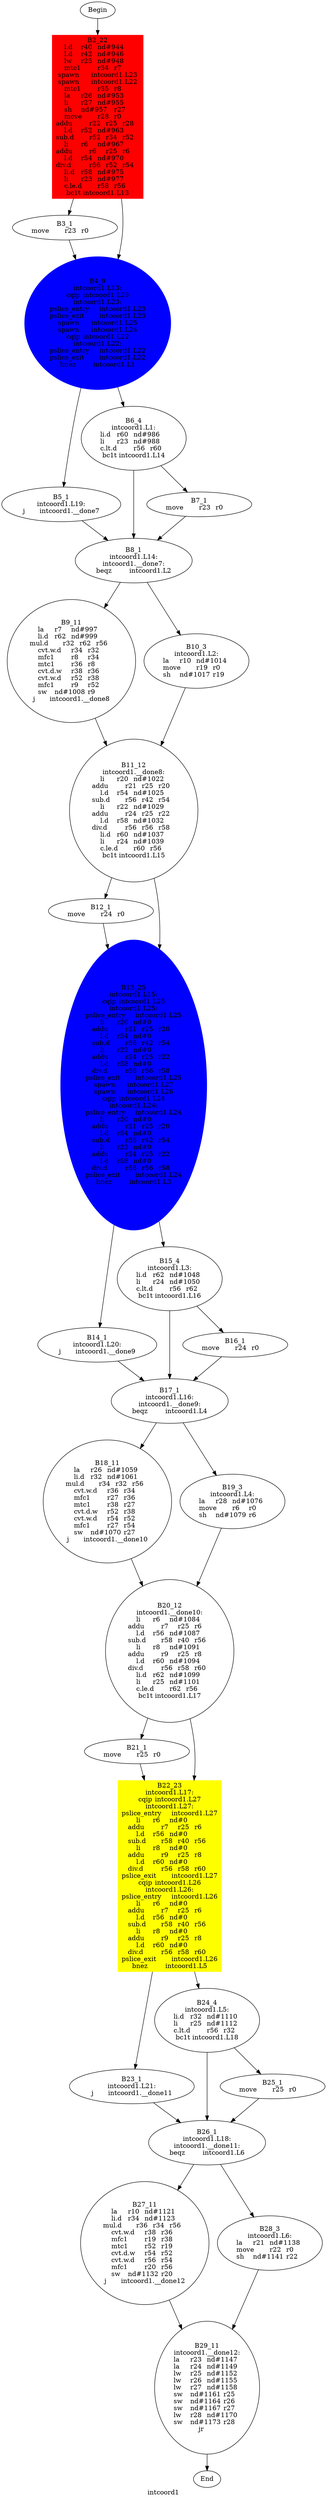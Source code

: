 digraph G{
	label = "intcoord1"	style = "dashed";
	color = purple;
	Node0 [label = "Begin"];
	Node0 -> {Node2 }
	Node1 [label = "End"];
	Node1 -> {}
	Node2 [label = "B2_22\nl.d	r40	nd#944	\nl.d	r42	nd#946	\nlw	r25	nd#948	\nmtc1	r34	r7	\nspawn	intcoord1.L23\nspawn	intcoord1.L22\nmtc1	r35	r8	\nla	r26	nd#953	\nli	r27	nd#955	\nsh	nd#957	r27	\nmove	r28	r0	\naddu	r22	r25	r28	\nl.d	r52	nd#963	\nsub.d	r52	r34	r52	\nli	r6	nd#967	\naddu	r6	r25	r6	\nl.d	r54	nd#970	\ndiv.d	r56	r52	r54	\nli.d	r58	nd#975	\nli	r23	nd#977	\nc.le.d	r58	r56	\nbc1t	intcoord1.L13\n"];
	Node2 -> {Node3 Node4 }
	Node3 [label = "B3_1\nmove	r23	r0	\n"];
	Node3 -> {Node4 }
	Node4 [label = "B4_9\nintcoord1.L13:\ncqip	intcoord1.L23\nintcoord1.L23:\npslice_entry	intcoord1.L23\npslice_exit	intcoord1.L23\nspawn	intcoord1.L25\nspawn	intcoord1.L24\ncqip	intcoord1.L22\nintcoord1.L22:\npslice_entry	intcoord1.L22\npslice_exit	intcoord1.L22\nbnez	intcoord1.L1\n"];
	Node4 -> {Node5 Node6 }
	Node5 [label = "B5_1\nintcoord1.L19:\nj	intcoord1.__done7\n"];
	Node5 -> {Node8 }
	Node6 [label = "B6_4\nintcoord1.L1:\nli.d	r60	nd#986	\nli	r23	nd#988	\nc.lt.d	r56	r60	\nbc1t	intcoord1.L14\n"];
	Node6 -> {Node7 Node8 }
	Node7 [label = "B7_1\nmove	r23	r0	\n"];
	Node7 -> {Node8 }
	Node8 [label = "B8_1\nintcoord1.L14:\nintcoord1.__done7:\nbeqz	intcoord1.L2\n"];
	Node8 -> {Node9 Node10 }
	Node9 [label = "B9_11\nla	r7	nd#997	\nli.d	r62	nd#999	\nmul.d	r32	r62	r56	\ncvt.w.d	r34	r32	\nmfc1	r8	r34	\nmtc1	r36	r8	\ncvt.d.w	r38	r36	\ncvt.w.d	r52	r38	\nmfc1	r9	r52	\nsw	nd#1008	r9	\nj	intcoord1.__done8\n"];
	Node9 -> {Node11 }
	Node10 [label = "B10_3\nintcoord1.L2:\nla	r10	nd#1014	\nmove	r19	r0	\nsh	nd#1017	r19	\n"];
	Node10 -> {Node11 }
	Node11 [label = "B11_12\nintcoord1.__done8:\nli	r20	nd#1022	\naddu	r21	r25	r20	\nl.d	r54	nd#1025	\nsub.d	r56	r42	r54	\nli	r22	nd#1029	\naddu	r24	r25	r22	\nl.d	r58	nd#1032	\ndiv.d	r56	r56	r58	\nli.d	r60	nd#1037	\nli	r24	nd#1039	\nc.le.d	r60	r56	\nbc1t	intcoord1.L15\n"];
	Node11 -> {Node12 Node13 }
	Node12 [label = "B12_1\nmove	r24	r0	\n"];
	Node12 -> {Node13 }
	Node13 [label = "B13_25\nintcoord1.L15:\ncqip	intcoord1.L25\nintcoord1.L25:\npslice_entry	intcoord1.L25\nli	r20	nd#0	\naddu	r21	r25	r20	\nl.d	r54	nd#0	\nsub.d	r56	r42	r54	\nli	r22	nd#0	\naddu	r24	r25	r22	\nl.d	r58	nd#0	\ndiv.d	r56	r56	r58	\npslice_exit	intcoord1.L25\nspawn	intcoord1.L27\nspawn	intcoord1.L26\ncqip	intcoord1.L24\nintcoord1.L24:\npslice_entry	intcoord1.L24\nli	r20	nd#0	\naddu	r21	r25	r20	\nl.d	r54	nd#0	\nsub.d	r56	r42	r54	\nli	r22	nd#0	\naddu	r24	r25	r22	\nl.d	r58	nd#0	\ndiv.d	r56	r56	r58	\npslice_exit	intcoord1.L24\nbnez	intcoord1.L3\n"];
	Node13 -> {Node14 Node15 }
	Node14 [label = "B14_1\nintcoord1.L20:\nj	intcoord1.__done9\n"];
	Node14 -> {Node17 }
	Node15 [label = "B15_4\nintcoord1.L3:\nli.d	r62	nd#1048	\nli	r24	nd#1050	\nc.lt.d	r56	r62	\nbc1t	intcoord1.L16\n"];
	Node15 -> {Node16 Node17 }
	Node16 [label = "B16_1\nmove	r24	r0	\n"];
	Node16 -> {Node17 }
	Node17 [label = "B17_1\nintcoord1.L16:\nintcoord1.__done9:\nbeqz	intcoord1.L4\n"];
	Node17 -> {Node18 Node19 }
	Node18 [label = "B18_11\nla	r26	nd#1059	\nli.d	r32	nd#1061	\nmul.d	r34	r32	r56	\ncvt.w.d	r36	r34	\nmfc1	r27	r36	\nmtc1	r38	r27	\ncvt.d.w	r52	r38	\ncvt.w.d	r54	r52	\nmfc1	r27	r54	\nsw	nd#1070	r27	\nj	intcoord1.__done10\n"];
	Node18 -> {Node20 }
	Node19 [label = "B19_3\nintcoord1.L4:\nla	r28	nd#1076	\nmove	r6	r0	\nsh	nd#1079	r6	\n"];
	Node19 -> {Node20 }
	Node20 [label = "B20_12\nintcoord1.__done10:\nli	r6	nd#1084	\naddu	r7	r25	r6	\nl.d	r56	nd#1087	\nsub.d	r58	r40	r56	\nli	r8	nd#1091	\naddu	r9	r25	r8	\nl.d	r60	nd#1094	\ndiv.d	r56	r58	r60	\nli.d	r62	nd#1099	\nli	r25	nd#1101	\nc.le.d	r62	r56	\nbc1t	intcoord1.L17\n"];
	Node20 -> {Node21 Node22 }
	Node21 [label = "B21_1\nmove	r25	r0	\n"];
	Node21 -> {Node22 }
	Node22 [label = "B22_23\nintcoord1.L17:\ncqip	intcoord1.L27\nintcoord1.L27:\npslice_entry	intcoord1.L27\nli	r6	nd#0	\naddu	r7	r25	r6	\nl.d	r56	nd#0	\nsub.d	r58	r40	r56	\nli	r8	nd#0	\naddu	r9	r25	r8	\nl.d	r60	nd#0	\ndiv.d	r56	r58	r60	\npslice_exit	intcoord1.L27\ncqip	intcoord1.L26\nintcoord1.L26:\npslice_entry	intcoord1.L26\nli	r6	nd#0	\naddu	r7	r25	r6	\nl.d	r56	nd#0	\nsub.d	r58	r40	r56	\nli	r8	nd#0	\naddu	r9	r25	r8	\nl.d	r60	nd#0	\ndiv.d	r56	r58	r60	\npslice_exit	intcoord1.L26\nbnez	intcoord1.L5\n"];
	Node22 -> {Node23 Node24 }
	Node23 [label = "B23_1\nintcoord1.L21:\nj	intcoord1.__done11\n"];
	Node23 -> {Node26 }
	Node24 [label = "B24_4\nintcoord1.L5:\nli.d	r32	nd#1110	\nli	r25	nd#1112	\nc.lt.d	r56	r32	\nbc1t	intcoord1.L18\n"];
	Node24 -> {Node25 Node26 }
	Node25 [label = "B25_1\nmove	r25	r0	\n"];
	Node25 -> {Node26 }
	Node26 [label = "B26_1\nintcoord1.L18:\nintcoord1.__done11:\nbeqz	intcoord1.L6\n"];
	Node26 -> {Node27 Node28 }
	Node27 [label = "B27_11\nla	r10	nd#1121	\nli.d	r34	nd#1123	\nmul.d	r36	r34	r56	\ncvt.w.d	r38	r36	\nmfc1	r19	r38	\nmtc1	r52	r19	\ncvt.d.w	r54	r52	\ncvt.w.d	r56	r54	\nmfc1	r20	r56	\nsw	nd#1132	r20	\nj	intcoord1.__done12\n"];
	Node27 -> {Node29 }
	Node28 [label = "B28_3\nintcoord1.L6:\nla	r21	nd#1138	\nmove	r22	r0	\nsh	nd#1141	r22	\n"];
	Node28 -> {Node29 }
	Node29 [label = "B29_11\nintcoord1.__done12:\nla	r23	nd#1147	\nla	r24	nd#1149	\nlw	r25	nd#1152	\nlw	r26	nd#1155	\nlw	r27	nd#1158	\nsw	nd#1161	r25	\nsw	nd#1164	r26	\nsw	nd#1167	r27	\nlw	r28	nd#1170	\nsw	nd#1173	r28	\njr	\n"];
	Node29 -> {Node1 }
	Node2 [shape = box ,style=filled ,color=red];
	Node2 [shape = box ,style=filled ,color=red];
	Node4 [shape = ellipse ,style=filled ,color=blue];
	Node4 [shape = ellipse ,style=filled ,color=blue];
	Node13 [shape = ellipse ,style=filled ,color=blue];
	Node13 [shape = ellipse ,style=filled ,color=blue];
	Node22 [shape = polygon ,style=filled ,color=yellow];
	Node22 [shape = polygon ,style=filled ,color=yellow];
}
